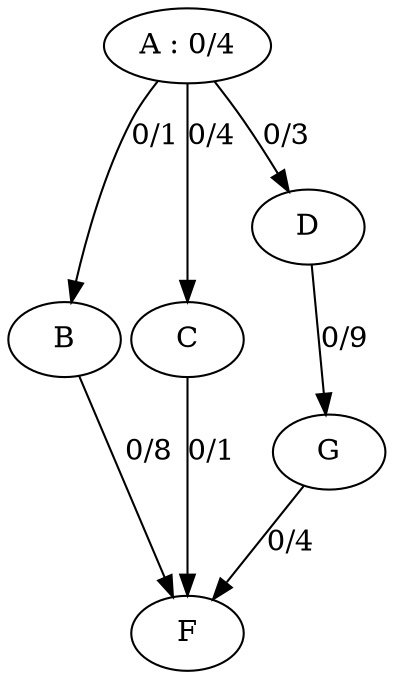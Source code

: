 digraph D {
  0 [label="A : 0/4"]
  1 [label="B"]
  2 [label="C"]
  3 [label="D"]
  5 [label="F"]
  6 [label="G"]
  0 -> 1 [label="0/1"]
  0 -> 2 [label="0/4"]
  0 -> 3 [label="0/3"]
  1 -> 5 [label="0/8"]
  2 -> 5 [label="0/1"]
  3 -> 6 [label="0/9"]
  6 -> 5 [label="0/4"]
}
